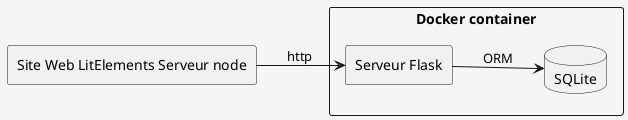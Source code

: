 @startuml Niveau1
left to right direction

skinparam {
  BackgroundColor #F5F5F5
  ComponentBorderColor #333
  ComponentFontColor #333
}

rectangle "Docker container" {
  rectangle "Serveur Flask" as sf
  database "SQLite" as db
}


rectangle "Site Web LitElements Serveur node" as ui

sf --> db : ORM
ui --> sf : http

@enduml